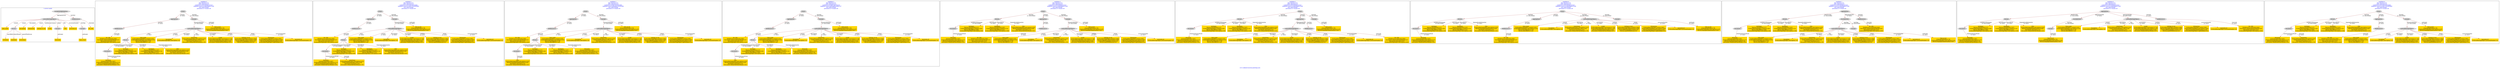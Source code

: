 digraph n0 {
fontcolor="blue"
remincross="true"
label="s25-s-oakland-museum-paintings.json"
subgraph cluster_0 {
label="1-correct model"
n2[style="filled",color="white",fillcolor="lightgray",label="CulturalHeritageObject1"];
n3[shape="plaintext",style="filled",fillcolor="gold",label="Date_made"];
n4[style="filled",color="white",fillcolor="lightgray",label="Person1"];
n5[shape="plaintext",style="filled",fillcolor="gold",label="Inscription"];
n6[shape="plaintext",style="filled",fillcolor="gold",label="Dimensions"];
n7[shape="plaintext",style="filled",fillcolor="gold",label="Subtype_of_Art"];
n8[shape="plaintext",style="filled",fillcolor="gold",label="Credit"];
n9[style="filled",color="white",fillcolor="lightgray",label="Concept1"];
n10[shape="plaintext",style="filled",fillcolor="gold",label="Title"];
n11[shape="plaintext",style="filled",fillcolor="gold",label="Accession_id"];
n12[style="filled",color="white",fillcolor="lightgray",label="Concept2"];
n13[shape="plaintext",style="filled",fillcolor="gold",label="birthDate"];
n14[shape="plaintext",style="filled",fillcolor="gold",label="deathDate"];
n15[shape="plaintext",style="filled",fillcolor="gold",label="ArtistName"];
n16[style="filled",color="white",fillcolor="lightgray",label="EuropeanaAggregation1"];
n17[style="filled",color="white",fillcolor="lightgray",label="WebResource2"];
n18[shape="plaintext",style="filled",fillcolor="gold",label="Pic_URL"];
n19[shape="plaintext",style="filled",fillcolor="gold",label="Keywords"];
n20[shape="plaintext",style="filled",fillcolor="gold",label="Type_of_Art"];
}
subgraph cluster_1 {
label="candidate 0\nlink coherence:0.0\nnode coherence:0.0\nconfidence:0.6332383982323447\nmapping score:0.3136435686415508\ncost:1900.030006\n-precision:0.37-recall:0.39"
n22[style="filled",color="white",fillcolor="lightgray",label="CulturalHeritageObject1"];
n23[style="filled",color="white",fillcolor="lightgray",label="Person1"];
n24[style="filled",color="white",fillcolor="lightgray",label="Document1"];
n25[style="filled",color="white",fillcolor="lightgray",label="Aggregation1"];
n26[style="filled",color="white",fillcolor="lightgray",label="WebResource1"];
n27[style="filled",color="white",fillcolor="lightgray",label="Proxy1"];
n28[style="filled",color="white",fillcolor="lightgray",label="Concept1"];
n29[shape="plaintext",style="filled",fillcolor="gold",label="Date_made\n[CulturalHeritageObject,created,0.425]\n[CulturalHeritageObject,description,0.253]\n[Person,dateOfDeath,0.178]\n[Person,dateOfBirth,0.144]"];
n30[shape="plaintext",style="filled",fillcolor="gold",label="Inscription\n[CulturalHeritageObject,description,1.0]"];
n31[shape="plaintext",style="filled",fillcolor="gold",label="Keywords\n[Concept,prefLabel,0.467]\n[CulturalHeritageObject,description,0.271]\n[Person,biographicalInformation,0.16]\n[Document,columnSubClassOfLink,0.102]"];
n32[shape="plaintext",style="filled",fillcolor="gold",label="birthDate\n[Person,dateOfDeath,0.57]\n[CulturalHeritageObject,created,0.285]\n[Person,dateOfBirth,0.085]\n[CulturalHeritageObject,description,0.06]"];
n33[shape="plaintext",style="filled",fillcolor="gold",label="Type_of_Art\n[Concept,prefLabel,0.79]\n[CulturalHeritageObject,description,0.123]\n[Person,biographicalInformation,0.087]"];
n34[shape="plaintext",style="filled",fillcolor="gold",label="Pic_URL\n[WebResource,classLink,0.964]\n[Document,columnSubClassOfLink,0.02]\n[Document,classLink,0.012]\n[CulturalHeritageObject,description,0.003]"];
n35[shape="plaintext",style="filled",fillcolor="gold",label="deathDate\n[Person,dateOfDeath,0.297]\n[CulturalHeritageObject,created,0.274]\n[Person,dateOfBirth,0.221]\n[CulturalHeritageObject,description,0.208]"];
n36[shape="plaintext",style="filled",fillcolor="gold",label="ArtistName\n[CulturalHeritageObject,description,0.422]\n[CulturalHeritageObject,title,0.216]\n[Document,classLink,0.187]\n[Document,columnSubClassOfLink,0.176]"];
n37[shape="plaintext",style="filled",fillcolor="gold",label="Credit\n[CulturalHeritageObject,provenance,0.726]\n[CulturalHeritageObject,description,0.203]\n[Person,biographicalInformation,0.044]\n[Document,columnSubClassOfLink,0.027]"];
n38[shape="plaintext",style="filled",fillcolor="gold",label="Subtype_of_Art\n[CulturalHeritageObject,medium,0.993]\n[Person,biographicalInformation,0.006]\n[CulturalHeritageObject,extent,0.0]\n[Person,nameOfThePerson,0.0]"];
n39[shape="plaintext",style="filled",fillcolor="gold",label="Dimensions\n[CulturalHeritageObject,extent,0.891]\n[CulturalHeritageObject,description,0.083]\n[Person,biographicalInformation,0.016]\n[CulturalHeritageObject,rightsHolder,0.01]"];
n40[shape="plaintext",style="filled",fillcolor="gold",label="Title\n[CulturalHeritageObject,description,0.452]\n[Person,biographicalInformation,0.334]\n[Document,classLink,0.112]\n[Document,columnSubClassOfLink,0.102]"];
n41[shape="plaintext",style="filled",fillcolor="gold",label="Accession_id\n[CulturalHeritageObject,accessionNumber,1.0]"];
}
subgraph cluster_2 {
label="candidate 1\nlink coherence:0.0\nnode coherence:0.0\nconfidence:0.6310295208163983\nmapping score:0.31290727616956865\ncost:1900.030006\n-precision:0.37-recall:0.39"
n43[style="filled",color="white",fillcolor="lightgray",label="CulturalHeritageObject1"];
n44[style="filled",color="white",fillcolor="lightgray",label="Person1"];
n45[style="filled",color="white",fillcolor="lightgray",label="Document1"];
n46[style="filled",color="white",fillcolor="lightgray",label="Aggregation1"];
n47[style="filled",color="white",fillcolor="lightgray",label="WebResource1"];
n48[style="filled",color="white",fillcolor="lightgray",label="Proxy1"];
n49[style="filled",color="white",fillcolor="lightgray",label="Concept1"];
n50[shape="plaintext",style="filled",fillcolor="gold",label="Date_made\n[CulturalHeritageObject,created,0.425]\n[CulturalHeritageObject,description,0.253]\n[Person,dateOfDeath,0.178]\n[Person,dateOfBirth,0.144]"];
n51[shape="plaintext",style="filled",fillcolor="gold",label="Inscription\n[CulturalHeritageObject,description,1.0]"];
n52[shape="plaintext",style="filled",fillcolor="gold",label="Keywords\n[Concept,prefLabel,0.467]\n[CulturalHeritageObject,description,0.271]\n[Person,biographicalInformation,0.16]\n[Document,columnSubClassOfLink,0.102]"];
n53[shape="plaintext",style="filled",fillcolor="gold",label="birthDate\n[Person,dateOfDeath,0.57]\n[CulturalHeritageObject,created,0.285]\n[Person,dateOfBirth,0.085]\n[CulturalHeritageObject,description,0.06]"];
n54[shape="plaintext",style="filled",fillcolor="gold",label="Type_of_Art\n[Concept,prefLabel,0.79]\n[CulturalHeritageObject,description,0.123]\n[Person,biographicalInformation,0.087]"];
n55[shape="plaintext",style="filled",fillcolor="gold",label="Pic_URL\n[WebResource,classLink,0.964]\n[Document,columnSubClassOfLink,0.02]\n[Document,classLink,0.012]\n[CulturalHeritageObject,description,0.003]"];
n56[shape="plaintext",style="filled",fillcolor="gold",label="ArtistName\n[CulturalHeritageObject,description,0.422]\n[CulturalHeritageObject,title,0.216]\n[Document,classLink,0.187]\n[Document,columnSubClassOfLink,0.176]"];
n57[shape="plaintext",style="filled",fillcolor="gold",label="deathDate\n[Person,dateOfDeath,0.297]\n[CulturalHeritageObject,created,0.274]\n[Person,dateOfBirth,0.221]\n[CulturalHeritageObject,description,0.208]"];
n58[shape="plaintext",style="filled",fillcolor="gold",label="Credit\n[CulturalHeritageObject,provenance,0.726]\n[CulturalHeritageObject,description,0.203]\n[Person,biographicalInformation,0.044]\n[Document,columnSubClassOfLink,0.027]"];
n59[shape="plaintext",style="filled",fillcolor="gold",label="Subtype_of_Art\n[CulturalHeritageObject,medium,0.993]\n[Person,biographicalInformation,0.006]\n[CulturalHeritageObject,extent,0.0]\n[Person,nameOfThePerson,0.0]"];
n60[shape="plaintext",style="filled",fillcolor="gold",label="Dimensions\n[CulturalHeritageObject,extent,0.891]\n[CulturalHeritageObject,description,0.083]\n[Person,biographicalInformation,0.016]\n[CulturalHeritageObject,rightsHolder,0.01]"];
n61[shape="plaintext",style="filled",fillcolor="gold",label="Title\n[CulturalHeritageObject,description,0.452]\n[Person,biographicalInformation,0.334]\n[Document,classLink,0.112]\n[Document,columnSubClassOfLink,0.102]"];
n62[shape="plaintext",style="filled",fillcolor="gold",label="Accession_id\n[CulturalHeritageObject,accessionNumber,1.0]"];
}
subgraph cluster_3 {
label="candidate 2\nlink coherence:0.0\nnode coherence:0.0\nconfidence:0.6206229283929962\nmapping score:0.30943841202843464\ncost:1900.030006\n-precision:0.37-recall:0.39"
n64[style="filled",color="white",fillcolor="lightgray",label="CulturalHeritageObject1"];
n65[style="filled",color="white",fillcolor="lightgray",label="Person1"];
n66[style="filled",color="white",fillcolor="lightgray",label="Document1"];
n67[style="filled",color="white",fillcolor="lightgray",label="Aggregation1"];
n68[style="filled",color="white",fillcolor="lightgray",label="WebResource1"];
n69[style="filled",color="white",fillcolor="lightgray",label="Proxy1"];
n70[style="filled",color="white",fillcolor="lightgray",label="Concept1"];
n71[shape="plaintext",style="filled",fillcolor="gold",label="Date_made\n[CulturalHeritageObject,created,0.425]\n[CulturalHeritageObject,description,0.253]\n[Person,dateOfDeath,0.178]\n[Person,dateOfBirth,0.144]"];
n72[shape="plaintext",style="filled",fillcolor="gold",label="Inscription\n[CulturalHeritageObject,description,1.0]"];
n73[shape="plaintext",style="filled",fillcolor="gold",label="birthDate\n[Person,dateOfDeath,0.57]\n[CulturalHeritageObject,created,0.285]\n[Person,dateOfBirth,0.085]\n[CulturalHeritageObject,description,0.06]"];
n74[shape="plaintext",style="filled",fillcolor="gold",label="Type_of_Art\n[Concept,prefLabel,0.79]\n[CulturalHeritageObject,description,0.123]\n[Person,biographicalInformation,0.087]"];
n75[shape="plaintext",style="filled",fillcolor="gold",label="Pic_URL\n[WebResource,classLink,0.964]\n[Document,columnSubClassOfLink,0.02]\n[Document,classLink,0.012]\n[CulturalHeritageObject,description,0.003]"];
n76[shape="plaintext",style="filled",fillcolor="gold",label="Title\n[CulturalHeritageObject,description,0.452]\n[Person,biographicalInformation,0.334]\n[Document,classLink,0.112]\n[Document,columnSubClassOfLink,0.102]"];
n77[shape="plaintext",style="filled",fillcolor="gold",label="deathDate\n[Person,dateOfDeath,0.297]\n[CulturalHeritageObject,created,0.274]\n[Person,dateOfBirth,0.221]\n[CulturalHeritageObject,description,0.208]"];
n78[shape="plaintext",style="filled",fillcolor="gold",label="ArtistName\n[CulturalHeritageObject,description,0.422]\n[CulturalHeritageObject,title,0.216]\n[Document,classLink,0.187]\n[Document,columnSubClassOfLink,0.176]"];
n79[shape="plaintext",style="filled",fillcolor="gold",label="Credit\n[CulturalHeritageObject,provenance,0.726]\n[CulturalHeritageObject,description,0.203]\n[Person,biographicalInformation,0.044]\n[Document,columnSubClassOfLink,0.027]"];
n80[shape="plaintext",style="filled",fillcolor="gold",label="Subtype_of_Art\n[CulturalHeritageObject,medium,0.993]\n[Person,biographicalInformation,0.006]\n[CulturalHeritageObject,extent,0.0]\n[Person,nameOfThePerson,0.0]"];
n81[shape="plaintext",style="filled",fillcolor="gold",label="Dimensions\n[CulturalHeritageObject,extent,0.891]\n[CulturalHeritageObject,description,0.083]\n[Person,biographicalInformation,0.016]\n[CulturalHeritageObject,rightsHolder,0.01]"];
n82[shape="plaintext",style="filled",fillcolor="gold",label="Keywords\n[Concept,prefLabel,0.467]\n[CulturalHeritageObject,description,0.271]\n[Person,biographicalInformation,0.16]\n[Document,columnSubClassOfLink,0.102]"];
n83[shape="plaintext",style="filled",fillcolor="gold",label="Accession_id\n[CulturalHeritageObject,accessionNumber,1.0]"];
}
subgraph cluster_4 {
label="candidate 3\nlink coherence:0.0\nnode coherence:0.0\nconfidence:0.619867469708139\nmapping score:0.30918659246681557\ncost:1900.030006\n-precision:0.37-recall:0.39"
n85[style="filled",color="white",fillcolor="lightgray",label="CulturalHeritageObject1"];
n86[style="filled",color="white",fillcolor="lightgray",label="Person1"];
n87[style="filled",color="white",fillcolor="lightgray",label="Document1"];
n88[style="filled",color="white",fillcolor="lightgray",label="Aggregation1"];
n89[style="filled",color="white",fillcolor="lightgray",label="WebResource1"];
n90[style="filled",color="white",fillcolor="lightgray",label="Proxy1"];
n91[style="filled",color="white",fillcolor="lightgray",label="Concept1"];
n92[shape="plaintext",style="filled",fillcolor="gold",label="Date_made\n[CulturalHeritageObject,created,0.425]\n[CulturalHeritageObject,description,0.253]\n[Person,dateOfDeath,0.178]\n[Person,dateOfBirth,0.144]"];
n93[shape="plaintext",style="filled",fillcolor="gold",label="Inscription\n[CulturalHeritageObject,description,1.0]"];
n94[shape="plaintext",style="filled",fillcolor="gold",label="Title\n[CulturalHeritageObject,description,0.452]\n[Person,biographicalInformation,0.334]\n[Document,classLink,0.112]\n[Document,columnSubClassOfLink,0.102]"];
n95[shape="plaintext",style="filled",fillcolor="gold",label="birthDate\n[Person,dateOfDeath,0.57]\n[CulturalHeritageObject,created,0.285]\n[Person,dateOfBirth,0.085]\n[CulturalHeritageObject,description,0.06]"];
n96[shape="plaintext",style="filled",fillcolor="gold",label="Type_of_Art\n[Concept,prefLabel,0.79]\n[CulturalHeritageObject,description,0.123]\n[Person,biographicalInformation,0.087]"];
n97[shape="plaintext",style="filled",fillcolor="gold",label="Pic_URL\n[WebResource,classLink,0.964]\n[Document,columnSubClassOfLink,0.02]\n[Document,classLink,0.012]\n[CulturalHeritageObject,description,0.003]"];
n98[shape="plaintext",style="filled",fillcolor="gold",label="deathDate\n[Person,dateOfDeath,0.297]\n[CulturalHeritageObject,created,0.274]\n[Person,dateOfBirth,0.221]\n[CulturalHeritageObject,description,0.208]"];
n99[shape="plaintext",style="filled",fillcolor="gold",label="ArtistName\n[CulturalHeritageObject,description,0.422]\n[CulturalHeritageObject,title,0.216]\n[Document,classLink,0.187]\n[Document,columnSubClassOfLink,0.176]"];
n100[shape="plaintext",style="filled",fillcolor="gold",label="Credit\n[CulturalHeritageObject,provenance,0.726]\n[CulturalHeritageObject,description,0.203]\n[Person,biographicalInformation,0.044]\n[Document,columnSubClassOfLink,0.027]"];
n101[shape="plaintext",style="filled",fillcolor="gold",label="Subtype_of_Art\n[CulturalHeritageObject,medium,0.993]\n[Person,biographicalInformation,0.006]\n[CulturalHeritageObject,extent,0.0]\n[Person,nameOfThePerson,0.0]"];
n102[shape="plaintext",style="filled",fillcolor="gold",label="Dimensions\n[CulturalHeritageObject,extent,0.891]\n[CulturalHeritageObject,description,0.083]\n[Person,biographicalInformation,0.016]\n[CulturalHeritageObject,rightsHolder,0.01]"];
n103[shape="plaintext",style="filled",fillcolor="gold",label="Keywords\n[Concept,prefLabel,0.467]\n[CulturalHeritageObject,description,0.271]\n[Person,biographicalInformation,0.16]\n[Document,columnSubClassOfLink,0.102]"];
n104[shape="plaintext",style="filled",fillcolor="gold",label="Accession_id\n[CulturalHeritageObject,accessionNumber,1.0]"];
}
subgraph cluster_5 {
label="candidate 4\nlink coherence:0.0\nnode coherence:0.0\nconfidence:0.6332383982323447\nmapping score:0.3136435686415508\ncost:1900.040009\n-precision:0.37-recall:0.39"
n106[style="filled",color="white",fillcolor="lightgray",label="Person1"];
n107[style="filled",color="white",fillcolor="lightgray",label="Document1"];
n108[style="filled",color="white",fillcolor="lightgray",label="Aggregation1"];
n109[style="filled",color="white",fillcolor="lightgray",label="WebResource1"];
n110[style="filled",color="white",fillcolor="lightgray",label="Proxy1"];
n111[style="filled",color="white",fillcolor="lightgray",label="Concept1"];
n112[style="filled",color="white",fillcolor="lightgray",label="CulturalHeritageObject1"];
n113[shape="plaintext",style="filled",fillcolor="gold",label="Date_made\n[CulturalHeritageObject,created,0.425]\n[CulturalHeritageObject,description,0.253]\n[Person,dateOfDeath,0.178]\n[Person,dateOfBirth,0.144]"];
n114[shape="plaintext",style="filled",fillcolor="gold",label="Inscription\n[CulturalHeritageObject,description,1.0]"];
n115[shape="plaintext",style="filled",fillcolor="gold",label="Keywords\n[Concept,prefLabel,0.467]\n[CulturalHeritageObject,description,0.271]\n[Person,biographicalInformation,0.16]\n[Document,columnSubClassOfLink,0.102]"];
n116[shape="plaintext",style="filled",fillcolor="gold",label="birthDate\n[Person,dateOfDeath,0.57]\n[CulturalHeritageObject,created,0.285]\n[Person,dateOfBirth,0.085]\n[CulturalHeritageObject,description,0.06]"];
n117[shape="plaintext",style="filled",fillcolor="gold",label="Type_of_Art\n[Concept,prefLabel,0.79]\n[CulturalHeritageObject,description,0.123]\n[Person,biographicalInformation,0.087]"];
n118[shape="plaintext",style="filled",fillcolor="gold",label="Pic_URL\n[WebResource,classLink,0.964]\n[Document,columnSubClassOfLink,0.02]\n[Document,classLink,0.012]\n[CulturalHeritageObject,description,0.003]"];
n119[shape="plaintext",style="filled",fillcolor="gold",label="deathDate\n[Person,dateOfDeath,0.297]\n[CulturalHeritageObject,created,0.274]\n[Person,dateOfBirth,0.221]\n[CulturalHeritageObject,description,0.208]"];
n120[shape="plaintext",style="filled",fillcolor="gold",label="ArtistName\n[CulturalHeritageObject,description,0.422]\n[CulturalHeritageObject,title,0.216]\n[Document,classLink,0.187]\n[Document,columnSubClassOfLink,0.176]"];
n121[shape="plaintext",style="filled",fillcolor="gold",label="Credit\n[CulturalHeritageObject,provenance,0.726]\n[CulturalHeritageObject,description,0.203]\n[Person,biographicalInformation,0.044]\n[Document,columnSubClassOfLink,0.027]"];
n122[shape="plaintext",style="filled",fillcolor="gold",label="Subtype_of_Art\n[CulturalHeritageObject,medium,0.993]\n[Person,biographicalInformation,0.006]\n[CulturalHeritageObject,extent,0.0]\n[Person,nameOfThePerson,0.0]"];
n123[shape="plaintext",style="filled",fillcolor="gold",label="Dimensions\n[CulturalHeritageObject,extent,0.891]\n[CulturalHeritageObject,description,0.083]\n[Person,biographicalInformation,0.016]\n[CulturalHeritageObject,rightsHolder,0.01]"];
n124[shape="plaintext",style="filled",fillcolor="gold",label="Title\n[CulturalHeritageObject,description,0.452]\n[Person,biographicalInformation,0.334]\n[Document,classLink,0.112]\n[Document,columnSubClassOfLink,0.102]"];
n125[shape="plaintext",style="filled",fillcolor="gold",label="Accession_id\n[CulturalHeritageObject,accessionNumber,1.0]"];
}
subgraph cluster_6 {
label="candidate 5\nlink coherence:0.0\nnode coherence:0.0\nconfidence:0.6332383982323447\nmapping score:0.3136435686415508\ncost:1900.040009\n-precision:0.37-recall:0.39"
n127[style="filled",color="white",fillcolor="lightgray",label="Person1"];
n128[style="filled",color="white",fillcolor="lightgray",label="Document1"];
n129[style="filled",color="white",fillcolor="lightgray",label="Aggregation1"];
n130[style="filled",color="white",fillcolor="lightgray",label="CulturalHeritageObject1"];
n131[style="filled",color="white",fillcolor="lightgray",label="WebResource1"];
n132[style="filled",color="white",fillcolor="lightgray",label="Proxy1"];
n133[style="filled",color="white",fillcolor="lightgray",label="Concept1"];
n134[shape="plaintext",style="filled",fillcolor="gold",label="Date_made\n[CulturalHeritageObject,created,0.425]\n[CulturalHeritageObject,description,0.253]\n[Person,dateOfDeath,0.178]\n[Person,dateOfBirth,0.144]"];
n135[shape="plaintext",style="filled",fillcolor="gold",label="Inscription\n[CulturalHeritageObject,description,1.0]"];
n136[shape="plaintext",style="filled",fillcolor="gold",label="Keywords\n[Concept,prefLabel,0.467]\n[CulturalHeritageObject,description,0.271]\n[Person,biographicalInformation,0.16]\n[Document,columnSubClassOfLink,0.102]"];
n137[shape="plaintext",style="filled",fillcolor="gold",label="birthDate\n[Person,dateOfDeath,0.57]\n[CulturalHeritageObject,created,0.285]\n[Person,dateOfBirth,0.085]\n[CulturalHeritageObject,description,0.06]"];
n138[shape="plaintext",style="filled",fillcolor="gold",label="Type_of_Art\n[Concept,prefLabel,0.79]\n[CulturalHeritageObject,description,0.123]\n[Person,biographicalInformation,0.087]"];
n139[shape="plaintext",style="filled",fillcolor="gold",label="Pic_URL\n[WebResource,classLink,0.964]\n[Document,columnSubClassOfLink,0.02]\n[Document,classLink,0.012]\n[CulturalHeritageObject,description,0.003]"];
n140[shape="plaintext",style="filled",fillcolor="gold",label="deathDate\n[Person,dateOfDeath,0.297]\n[CulturalHeritageObject,created,0.274]\n[Person,dateOfBirth,0.221]\n[CulturalHeritageObject,description,0.208]"];
n141[shape="plaintext",style="filled",fillcolor="gold",label="ArtistName\n[CulturalHeritageObject,description,0.422]\n[CulturalHeritageObject,title,0.216]\n[Document,classLink,0.187]\n[Document,columnSubClassOfLink,0.176]"];
n142[shape="plaintext",style="filled",fillcolor="gold",label="Credit\n[CulturalHeritageObject,provenance,0.726]\n[CulturalHeritageObject,description,0.203]\n[Person,biographicalInformation,0.044]\n[Document,columnSubClassOfLink,0.027]"];
n143[shape="plaintext",style="filled",fillcolor="gold",label="Subtype_of_Art\n[CulturalHeritageObject,medium,0.993]\n[Person,biographicalInformation,0.006]\n[CulturalHeritageObject,extent,0.0]\n[Person,nameOfThePerson,0.0]"];
n144[shape="plaintext",style="filled",fillcolor="gold",label="Dimensions\n[CulturalHeritageObject,extent,0.891]\n[CulturalHeritageObject,description,0.083]\n[Person,biographicalInformation,0.016]\n[CulturalHeritageObject,rightsHolder,0.01]"];
n145[shape="plaintext",style="filled",fillcolor="gold",label="Title\n[CulturalHeritageObject,description,0.452]\n[Person,biographicalInformation,0.334]\n[Document,classLink,0.112]\n[Document,columnSubClassOfLink,0.102]"];
n146[shape="plaintext",style="filled",fillcolor="gold",label="Accession_id\n[CulturalHeritageObject,accessionNumber,1.0]"];
}
subgraph cluster_7 {
label="candidate 6\nlink coherence:0.0\nnode coherence:0.0\nconfidence:0.6332383982323447\nmapping score:0.3136435686415508\ncost:1900.040009\n-precision:0.37-recall:0.39"
n148[style="filled",color="white",fillcolor="lightgray",label="Person1"];
n149[style="filled",color="white",fillcolor="lightgray",label="Document1"];
n150[style="filled",color="white",fillcolor="lightgray",label="Aggregation1"];
n151[style="filled",color="white",fillcolor="lightgray",label="WebResource1"];
n152[style="filled",color="white",fillcolor="lightgray",label="Proxy1"];
n153[style="filled",color="white",fillcolor="lightgray",label="CulturalHeritageObject1"];
n154[style="filled",color="white",fillcolor="lightgray",label="Concept1"];
n155[shape="plaintext",style="filled",fillcolor="gold",label="Date_made\n[CulturalHeritageObject,created,0.425]\n[CulturalHeritageObject,description,0.253]\n[Person,dateOfDeath,0.178]\n[Person,dateOfBirth,0.144]"];
n156[shape="plaintext",style="filled",fillcolor="gold",label="Inscription\n[CulturalHeritageObject,description,1.0]"];
n157[shape="plaintext",style="filled",fillcolor="gold",label="Keywords\n[Concept,prefLabel,0.467]\n[CulturalHeritageObject,description,0.271]\n[Person,biographicalInformation,0.16]\n[Document,columnSubClassOfLink,0.102]"];
n158[shape="plaintext",style="filled",fillcolor="gold",label="birthDate\n[Person,dateOfDeath,0.57]\n[CulturalHeritageObject,created,0.285]\n[Person,dateOfBirth,0.085]\n[CulturalHeritageObject,description,0.06]"];
n159[shape="plaintext",style="filled",fillcolor="gold",label="Type_of_Art\n[Concept,prefLabel,0.79]\n[CulturalHeritageObject,description,0.123]\n[Person,biographicalInformation,0.087]"];
n160[shape="plaintext",style="filled",fillcolor="gold",label="Pic_URL\n[WebResource,classLink,0.964]\n[Document,columnSubClassOfLink,0.02]\n[Document,classLink,0.012]\n[CulturalHeritageObject,description,0.003]"];
n161[shape="plaintext",style="filled",fillcolor="gold",label="deathDate\n[Person,dateOfDeath,0.297]\n[CulturalHeritageObject,created,0.274]\n[Person,dateOfBirth,0.221]\n[CulturalHeritageObject,description,0.208]"];
n162[shape="plaintext",style="filled",fillcolor="gold",label="ArtistName\n[CulturalHeritageObject,description,0.422]\n[CulturalHeritageObject,title,0.216]\n[Document,classLink,0.187]\n[Document,columnSubClassOfLink,0.176]"];
n163[shape="plaintext",style="filled",fillcolor="gold",label="Credit\n[CulturalHeritageObject,provenance,0.726]\n[CulturalHeritageObject,description,0.203]\n[Person,biographicalInformation,0.044]\n[Document,columnSubClassOfLink,0.027]"];
n164[shape="plaintext",style="filled",fillcolor="gold",label="Subtype_of_Art\n[CulturalHeritageObject,medium,0.993]\n[Person,biographicalInformation,0.006]\n[CulturalHeritageObject,extent,0.0]\n[Person,nameOfThePerson,0.0]"];
n165[shape="plaintext",style="filled",fillcolor="gold",label="Dimensions\n[CulturalHeritageObject,extent,0.891]\n[CulturalHeritageObject,description,0.083]\n[Person,biographicalInformation,0.016]\n[CulturalHeritageObject,rightsHolder,0.01]"];
n166[shape="plaintext",style="filled",fillcolor="gold",label="Title\n[CulturalHeritageObject,description,0.452]\n[Person,biographicalInformation,0.334]\n[Document,classLink,0.112]\n[Document,columnSubClassOfLink,0.102]"];
n167[shape="plaintext",style="filled",fillcolor="gold",label="Accession_id\n[CulturalHeritageObject,accessionNumber,1.0]"];
}
subgraph cluster_8 {
label="candidate 7\nlink coherence:0.0\nnode coherence:0.0\nconfidence:0.6332383982323447\nmapping score:0.3136435686415508\ncost:1900.040009\n-precision:0.37-recall:0.39"
n169[style="filled",color="white",fillcolor="lightgray",label="Person1"];
n170[style="filled",color="white",fillcolor="lightgray",label="Document1"];
n171[style="filled",color="white",fillcolor="lightgray",label="ProvidedCHO1"];
n172[style="filled",color="white",fillcolor="lightgray",label="CulturalHeritageObject1"];
n173[style="filled",color="white",fillcolor="lightgray",label="Concept1"];
n174[style="filled",color="white",fillcolor="lightgray",label="Aggregation1"];
n175[style="filled",color="white",fillcolor="lightgray",label="WebResource1"];
n176[shape="plaintext",style="filled",fillcolor="gold",label="Date_made\n[CulturalHeritageObject,created,0.425]\n[CulturalHeritageObject,description,0.253]\n[Person,dateOfDeath,0.178]\n[Person,dateOfBirth,0.144]"];
n177[shape="plaintext",style="filled",fillcolor="gold",label="Inscription\n[CulturalHeritageObject,description,1.0]"];
n178[shape="plaintext",style="filled",fillcolor="gold",label="Keywords\n[Concept,prefLabel,0.467]\n[CulturalHeritageObject,description,0.271]\n[Person,biographicalInformation,0.16]\n[Document,columnSubClassOfLink,0.102]"];
n179[shape="plaintext",style="filled",fillcolor="gold",label="birthDate\n[Person,dateOfDeath,0.57]\n[CulturalHeritageObject,created,0.285]\n[Person,dateOfBirth,0.085]\n[CulturalHeritageObject,description,0.06]"];
n180[shape="plaintext",style="filled",fillcolor="gold",label="Type_of_Art\n[Concept,prefLabel,0.79]\n[CulturalHeritageObject,description,0.123]\n[Person,biographicalInformation,0.087]"];
n181[shape="plaintext",style="filled",fillcolor="gold",label="Pic_URL\n[WebResource,classLink,0.964]\n[Document,columnSubClassOfLink,0.02]\n[Document,classLink,0.012]\n[CulturalHeritageObject,description,0.003]"];
n182[shape="plaintext",style="filled",fillcolor="gold",label="deathDate\n[Person,dateOfDeath,0.297]\n[CulturalHeritageObject,created,0.274]\n[Person,dateOfBirth,0.221]\n[CulturalHeritageObject,description,0.208]"];
n183[shape="plaintext",style="filled",fillcolor="gold",label="ArtistName\n[CulturalHeritageObject,description,0.422]\n[CulturalHeritageObject,title,0.216]\n[Document,classLink,0.187]\n[Document,columnSubClassOfLink,0.176]"];
n184[shape="plaintext",style="filled",fillcolor="gold",label="Credit\n[CulturalHeritageObject,provenance,0.726]\n[CulturalHeritageObject,description,0.203]\n[Person,biographicalInformation,0.044]\n[Document,columnSubClassOfLink,0.027]"];
n185[shape="plaintext",style="filled",fillcolor="gold",label="Subtype_of_Art\n[CulturalHeritageObject,medium,0.993]\n[Person,biographicalInformation,0.006]\n[CulturalHeritageObject,extent,0.0]\n[Person,nameOfThePerson,0.0]"];
n186[shape="plaintext",style="filled",fillcolor="gold",label="Dimensions\n[CulturalHeritageObject,extent,0.891]\n[CulturalHeritageObject,description,0.083]\n[Person,biographicalInformation,0.016]\n[CulturalHeritageObject,rightsHolder,0.01]"];
n187[shape="plaintext",style="filled",fillcolor="gold",label="Title\n[CulturalHeritageObject,description,0.452]\n[Person,biographicalInformation,0.334]\n[Document,classLink,0.112]\n[Document,columnSubClassOfLink,0.102]"];
n188[shape="plaintext",style="filled",fillcolor="gold",label="Accession_id\n[CulturalHeritageObject,accessionNumber,1.0]"];
}
subgraph cluster_9 {
label="candidate 8\nlink coherence:0.0\nnode coherence:0.0\nconfidence:0.6332383982323447\nmapping score:0.3136435686415508\ncost:1900.040009\n-precision:0.37-recall:0.39"
n190[style="filled",color="white",fillcolor="lightgray",label="Person1"];
n191[style="filled",color="white",fillcolor="lightgray",label="Document1"];
n192[style="filled",color="white",fillcolor="lightgray",label="ProvidedCHO1"];
n193[style="filled",color="white",fillcolor="lightgray",label="Concept1"];
n194[style="filled",color="white",fillcolor="lightgray",label="Aggregation1"];
n195[style="filled",color="white",fillcolor="lightgray",label="CulturalHeritageObject1"];
n196[style="filled",color="white",fillcolor="lightgray",label="WebResource1"];
n197[shape="plaintext",style="filled",fillcolor="gold",label="Date_made\n[CulturalHeritageObject,created,0.425]\n[CulturalHeritageObject,description,0.253]\n[Person,dateOfDeath,0.178]\n[Person,dateOfBirth,0.144]"];
n198[shape="plaintext",style="filled",fillcolor="gold",label="Inscription\n[CulturalHeritageObject,description,1.0]"];
n199[shape="plaintext",style="filled",fillcolor="gold",label="Keywords\n[Concept,prefLabel,0.467]\n[CulturalHeritageObject,description,0.271]\n[Person,biographicalInformation,0.16]\n[Document,columnSubClassOfLink,0.102]"];
n200[shape="plaintext",style="filled",fillcolor="gold",label="birthDate\n[Person,dateOfDeath,0.57]\n[CulturalHeritageObject,created,0.285]\n[Person,dateOfBirth,0.085]\n[CulturalHeritageObject,description,0.06]"];
n201[shape="plaintext",style="filled",fillcolor="gold",label="Type_of_Art\n[Concept,prefLabel,0.79]\n[CulturalHeritageObject,description,0.123]\n[Person,biographicalInformation,0.087]"];
n202[shape="plaintext",style="filled",fillcolor="gold",label="Pic_URL\n[WebResource,classLink,0.964]\n[Document,columnSubClassOfLink,0.02]\n[Document,classLink,0.012]\n[CulturalHeritageObject,description,0.003]"];
n203[shape="plaintext",style="filled",fillcolor="gold",label="deathDate\n[Person,dateOfDeath,0.297]\n[CulturalHeritageObject,created,0.274]\n[Person,dateOfBirth,0.221]\n[CulturalHeritageObject,description,0.208]"];
n204[shape="plaintext",style="filled",fillcolor="gold",label="ArtistName\n[CulturalHeritageObject,description,0.422]\n[CulturalHeritageObject,title,0.216]\n[Document,classLink,0.187]\n[Document,columnSubClassOfLink,0.176]"];
n205[shape="plaintext",style="filled",fillcolor="gold",label="Credit\n[CulturalHeritageObject,provenance,0.726]\n[CulturalHeritageObject,description,0.203]\n[Person,biographicalInformation,0.044]\n[Document,columnSubClassOfLink,0.027]"];
n206[shape="plaintext",style="filled",fillcolor="gold",label="Subtype_of_Art\n[CulturalHeritageObject,medium,0.993]\n[Person,biographicalInformation,0.006]\n[CulturalHeritageObject,extent,0.0]\n[Person,nameOfThePerson,0.0]"];
n207[shape="plaintext",style="filled",fillcolor="gold",label="Dimensions\n[CulturalHeritageObject,extent,0.891]\n[CulturalHeritageObject,description,0.083]\n[Person,biographicalInformation,0.016]\n[CulturalHeritageObject,rightsHolder,0.01]"];
n208[shape="plaintext",style="filled",fillcolor="gold",label="Title\n[CulturalHeritageObject,description,0.452]\n[Person,biographicalInformation,0.334]\n[Document,classLink,0.112]\n[Document,columnSubClassOfLink,0.102]"];
n209[shape="plaintext",style="filled",fillcolor="gold",label="Accession_id\n[CulturalHeritageObject,accessionNumber,1.0]"];
}
subgraph cluster_10 {
label="candidate 9\nlink coherence:0.0\nnode coherence:0.0\nconfidence:0.6310295208163983\nmapping score:0.31290727616956865\ncost:1900.040009\n-precision:0.37-recall:0.39"
n211[style="filled",color="white",fillcolor="lightgray",label="Person1"];
n212[style="filled",color="white",fillcolor="lightgray",label="Document1"];
n213[style="filled",color="white",fillcolor="lightgray",label="Aggregation1"];
n214[style="filled",color="white",fillcolor="lightgray",label="WebResource1"];
n215[style="filled",color="white",fillcolor="lightgray",label="Proxy1"];
n216[style="filled",color="white",fillcolor="lightgray",label="Concept1"];
n217[style="filled",color="white",fillcolor="lightgray",label="CulturalHeritageObject1"];
n218[shape="plaintext",style="filled",fillcolor="gold",label="Date_made\n[CulturalHeritageObject,created,0.425]\n[CulturalHeritageObject,description,0.253]\n[Person,dateOfDeath,0.178]\n[Person,dateOfBirth,0.144]"];
n219[shape="plaintext",style="filled",fillcolor="gold",label="Inscription\n[CulturalHeritageObject,description,1.0]"];
n220[shape="plaintext",style="filled",fillcolor="gold",label="Keywords\n[Concept,prefLabel,0.467]\n[CulturalHeritageObject,description,0.271]\n[Person,biographicalInformation,0.16]\n[Document,columnSubClassOfLink,0.102]"];
n221[shape="plaintext",style="filled",fillcolor="gold",label="birthDate\n[Person,dateOfDeath,0.57]\n[CulturalHeritageObject,created,0.285]\n[Person,dateOfBirth,0.085]\n[CulturalHeritageObject,description,0.06]"];
n222[shape="plaintext",style="filled",fillcolor="gold",label="Type_of_Art\n[Concept,prefLabel,0.79]\n[CulturalHeritageObject,description,0.123]\n[Person,biographicalInformation,0.087]"];
n223[shape="plaintext",style="filled",fillcolor="gold",label="Pic_URL\n[WebResource,classLink,0.964]\n[Document,columnSubClassOfLink,0.02]\n[Document,classLink,0.012]\n[CulturalHeritageObject,description,0.003]"];
n224[shape="plaintext",style="filled",fillcolor="gold",label="ArtistName\n[CulturalHeritageObject,description,0.422]\n[CulturalHeritageObject,title,0.216]\n[Document,classLink,0.187]\n[Document,columnSubClassOfLink,0.176]"];
n225[shape="plaintext",style="filled",fillcolor="gold",label="deathDate\n[Person,dateOfDeath,0.297]\n[CulturalHeritageObject,created,0.274]\n[Person,dateOfBirth,0.221]\n[CulturalHeritageObject,description,0.208]"];
n226[shape="plaintext",style="filled",fillcolor="gold",label="Credit\n[CulturalHeritageObject,provenance,0.726]\n[CulturalHeritageObject,description,0.203]\n[Person,biographicalInformation,0.044]\n[Document,columnSubClassOfLink,0.027]"];
n227[shape="plaintext",style="filled",fillcolor="gold",label="Subtype_of_Art\n[CulturalHeritageObject,medium,0.993]\n[Person,biographicalInformation,0.006]\n[CulturalHeritageObject,extent,0.0]\n[Person,nameOfThePerson,0.0]"];
n228[shape="plaintext",style="filled",fillcolor="gold",label="Dimensions\n[CulturalHeritageObject,extent,0.891]\n[CulturalHeritageObject,description,0.083]\n[Person,biographicalInformation,0.016]\n[CulturalHeritageObject,rightsHolder,0.01]"];
n229[shape="plaintext",style="filled",fillcolor="gold",label="Title\n[CulturalHeritageObject,description,0.452]\n[Person,biographicalInformation,0.334]\n[Document,classLink,0.112]\n[Document,columnSubClassOfLink,0.102]"];
n230[shape="plaintext",style="filled",fillcolor="gold",label="Accession_id\n[CulturalHeritageObject,accessionNumber,1.0]"];
}
n2 -> n3[color="brown",fontcolor="black",label="created"]
n2 -> n4[color="brown",fontcolor="black",label="creator"]
n2 -> n5[color="brown",fontcolor="black",label="description"]
n2 -> n6[color="brown",fontcolor="black",label="extent"]
n2 -> n7[color="brown",fontcolor="black",label="medium"]
n2 -> n8[color="brown",fontcolor="black",label="provenance"]
n2 -> n9[color="brown",fontcolor="black",label="subject"]
n2 -> n10[color="brown",fontcolor="black",label="title"]
n2 -> n11[color="brown",fontcolor="black",label="accessionNumber"]
n2 -> n12[color="brown",fontcolor="black",label="hasType"]
n4 -> n13[color="brown",fontcolor="black",label="dateOfBirth"]
n4 -> n14[color="brown",fontcolor="black",label="dateOfDeath"]
n4 -> n15[color="brown",fontcolor="black",label="nameOfThePerson"]
n16 -> n2[color="brown",fontcolor="black",label="aggregatedCHO"]
n16 -> n17[color="brown",fontcolor="black",label="hasView"]
n17 -> n18[color="brown",fontcolor="black",label="classLink"]
n9 -> n19[color="brown",fontcolor="black",label="prefLabel"]
n12 -> n20[color="brown",fontcolor="black",label="prefLabel"]
n22 -> n23[color="brown",fontcolor="black",label="sitter\nw=100.0"]
n23 -> n24[color="brown",fontcolor="black",label="workplaceHomepage\nw=100.010002"]
n25 -> n26[color="brown",fontcolor="black",label="hasView\nw=100.0"]
n27 -> n25[color="brown",fontcolor="black",label="proxyIn\nw=100.0"]
n27 -> n28[color="brown",fontcolor="black",label="hasType\nw=100.010002"]
n28 -> n22[color="brown",fontcolor="black",label="semanticRelation\nw=100.010002"]
n22 -> n29[color="brown",fontcolor="black",label="created\nw=100.0"]
n22 -> n30[color="brown",fontcolor="black",label="description\nw=100.0"]
n24 -> n31[color="brown",fontcolor="black",label="columnSubClassOfLink\nw=100.0"]
n23 -> n32[color="brown",fontcolor="black",label="dateOfDeath\nw=100.0"]
n28 -> n33[color="brown",fontcolor="black",label="prefLabel\nw=100.0"]
n26 -> n34[color="brown",fontcolor="black",label="classLink\nw=100.0"]
n23 -> n35[color="brown",fontcolor="black",label="dateOfBirth\nw=100.0"]
n22 -> n36[color="brown",fontcolor="black",label="title\nw=100.0"]
n22 -> n37[color="brown",fontcolor="black",label="provenance\nw=100.0"]
n22 -> n38[color="brown",fontcolor="black",label="medium\nw=100.0"]
n22 -> n39[color="brown",fontcolor="black",label="extent\nw=100.0"]
n23 -> n40[color="brown",fontcolor="black",label="biographicalInformation\nw=100.0"]
n22 -> n41[color="brown",fontcolor="black",label="accessionNumber\nw=100.0"]
n43 -> n44[color="brown",fontcolor="black",label="sitter\nw=100.0"]
n44 -> n45[color="brown",fontcolor="black",label="workplaceHomepage\nw=100.010002"]
n46 -> n47[color="brown",fontcolor="black",label="hasView\nw=100.0"]
n48 -> n46[color="brown",fontcolor="black",label="proxyIn\nw=100.0"]
n48 -> n49[color="brown",fontcolor="black",label="hasType\nw=100.010002"]
n49 -> n43[color="brown",fontcolor="black",label="semanticRelation\nw=100.010002"]
n43 -> n50[color="brown",fontcolor="black",label="created\nw=100.0"]
n43 -> n51[color="brown",fontcolor="black",label="description\nw=100.0"]
n45 -> n52[color="brown",fontcolor="black",label="columnSubClassOfLink\nw=100.0"]
n44 -> n53[color="brown",fontcolor="black",label="dateOfDeath\nw=100.0"]
n49 -> n54[color="brown",fontcolor="black",label="prefLabel\nw=100.0"]
n47 -> n55[color="brown",fontcolor="black",label="classLink\nw=100.0"]
n45 -> n56[color="brown",fontcolor="black",label="classLink\nw=100.0"]
n44 -> n57[color="brown",fontcolor="black",label="dateOfBirth\nw=100.0"]
n43 -> n58[color="brown",fontcolor="black",label="provenance\nw=100.0"]
n43 -> n59[color="brown",fontcolor="black",label="medium\nw=100.0"]
n43 -> n60[color="brown",fontcolor="black",label="extent\nw=100.0"]
n44 -> n61[color="brown",fontcolor="black",label="biographicalInformation\nw=100.0"]
n43 -> n62[color="brown",fontcolor="black",label="accessionNumber\nw=100.0"]
n64 -> n65[color="brown",fontcolor="black",label="sitter\nw=100.0"]
n65 -> n66[color="brown",fontcolor="black",label="workplaceHomepage\nw=100.010002"]
n67 -> n68[color="brown",fontcolor="black",label="hasView\nw=100.0"]
n69 -> n67[color="brown",fontcolor="black",label="proxyIn\nw=100.0"]
n69 -> n70[color="brown",fontcolor="black",label="hasType\nw=100.010002"]
n70 -> n64[color="brown",fontcolor="black",label="semanticRelation\nw=100.010002"]
n64 -> n71[color="brown",fontcolor="black",label="created\nw=100.0"]
n64 -> n72[color="brown",fontcolor="black",label="description\nw=100.0"]
n65 -> n73[color="brown",fontcolor="black",label="dateOfDeath\nw=100.0"]
n70 -> n74[color="brown",fontcolor="black",label="prefLabel\nw=100.0"]
n68 -> n75[color="brown",fontcolor="black",label="classLink\nw=100.0"]
n66 -> n76[color="brown",fontcolor="black",label="classLink\nw=100.0"]
n65 -> n77[color="brown",fontcolor="black",label="dateOfBirth\nw=100.0"]
n64 -> n78[color="brown",fontcolor="black",label="title\nw=100.0"]
n64 -> n79[color="brown",fontcolor="black",label="provenance\nw=100.0"]
n64 -> n80[color="brown",fontcolor="black",label="medium\nw=100.0"]
n64 -> n81[color="brown",fontcolor="black",label="extent\nw=100.0"]
n65 -> n82[color="brown",fontcolor="black",label="biographicalInformation\nw=100.0"]
n64 -> n83[color="brown",fontcolor="black",label="accessionNumber\nw=100.0"]
n85 -> n86[color="brown",fontcolor="black",label="sitter\nw=100.0"]
n86 -> n87[color="brown",fontcolor="black",label="workplaceHomepage\nw=100.010002"]
n88 -> n89[color="brown",fontcolor="black",label="hasView\nw=100.0"]
n90 -> n88[color="brown",fontcolor="black",label="proxyIn\nw=100.0"]
n90 -> n91[color="brown",fontcolor="black",label="hasType\nw=100.010002"]
n91 -> n85[color="brown",fontcolor="black",label="semanticRelation\nw=100.010002"]
n85 -> n92[color="brown",fontcolor="black",label="created\nw=100.0"]
n85 -> n93[color="brown",fontcolor="black",label="description\nw=100.0"]
n87 -> n94[color="brown",fontcolor="black",label="columnSubClassOfLink\nw=100.0"]
n86 -> n95[color="brown",fontcolor="black",label="dateOfDeath\nw=100.0"]
n91 -> n96[color="brown",fontcolor="black",label="prefLabel\nw=100.0"]
n89 -> n97[color="brown",fontcolor="black",label="classLink\nw=100.0"]
n86 -> n98[color="brown",fontcolor="black",label="dateOfBirth\nw=100.0"]
n85 -> n99[color="brown",fontcolor="black",label="title\nw=100.0"]
n85 -> n100[color="brown",fontcolor="black",label="provenance\nw=100.0"]
n85 -> n101[color="brown",fontcolor="black",label="medium\nw=100.0"]
n85 -> n102[color="brown",fontcolor="black",label="extent\nw=100.0"]
n86 -> n103[color="brown",fontcolor="black",label="biographicalInformation\nw=100.0"]
n85 -> n104[color="brown",fontcolor="black",label="accessionNumber\nw=100.0"]
n106 -> n107[color="brown",fontcolor="black",label="workplaceHomepage\nw=100.010002"]
n108 -> n109[color="brown",fontcolor="black",label="hasView\nw=100.0"]
n110 -> n106[color="brown",fontcolor="black",label="hasType\nw=100.010002"]
n110 -> n108[color="brown",fontcolor="black",label="proxyIn\nw=100.0"]
n110 -> n111[color="brown",fontcolor="black",label="hasType\nw=100.010002"]
n111 -> n112[color="brown",fontcolor="black",label="semanticRelation\nw=100.010002"]
n112 -> n113[color="brown",fontcolor="black",label="created\nw=100.0"]
n112 -> n114[color="brown",fontcolor="black",label="description\nw=100.0"]
n107 -> n115[color="brown",fontcolor="black",label="columnSubClassOfLink\nw=100.0"]
n106 -> n116[color="brown",fontcolor="black",label="dateOfDeath\nw=100.0"]
n111 -> n117[color="brown",fontcolor="black",label="prefLabel\nw=100.0"]
n109 -> n118[color="brown",fontcolor="black",label="classLink\nw=100.0"]
n106 -> n119[color="brown",fontcolor="black",label="dateOfBirth\nw=100.0"]
n112 -> n120[color="brown",fontcolor="black",label="title\nw=100.0"]
n112 -> n121[color="brown",fontcolor="black",label="provenance\nw=100.0"]
n112 -> n122[color="brown",fontcolor="black",label="medium\nw=100.0"]
n112 -> n123[color="brown",fontcolor="black",label="extent\nw=100.0"]
n106 -> n124[color="brown",fontcolor="black",label="biographicalInformation\nw=100.0"]
n112 -> n125[color="brown",fontcolor="black",label="accessionNumber\nw=100.0"]
n127 -> n128[color="brown",fontcolor="black",label="workplaceHomepage\nw=100.010002"]
n129 -> n130[color="brown",fontcolor="black",label="aggregatedCHO\nw=100.010002"]
n129 -> n131[color="brown",fontcolor="black",label="hasView\nw=100.0"]
n132 -> n127[color="brown",fontcolor="black",label="hasType\nw=100.010002"]
n132 -> n129[color="brown",fontcolor="black",label="proxyIn\nw=100.0"]
n132 -> n133[color="brown",fontcolor="black",label="hasType\nw=100.010002"]
n130 -> n134[color="brown",fontcolor="black",label="created\nw=100.0"]
n130 -> n135[color="brown",fontcolor="black",label="description\nw=100.0"]
n128 -> n136[color="brown",fontcolor="black",label="columnSubClassOfLink\nw=100.0"]
n127 -> n137[color="brown",fontcolor="black",label="dateOfDeath\nw=100.0"]
n133 -> n138[color="brown",fontcolor="black",label="prefLabel\nw=100.0"]
n131 -> n139[color="brown",fontcolor="black",label="classLink\nw=100.0"]
n127 -> n140[color="brown",fontcolor="black",label="dateOfBirth\nw=100.0"]
n130 -> n141[color="brown",fontcolor="black",label="title\nw=100.0"]
n130 -> n142[color="brown",fontcolor="black",label="provenance\nw=100.0"]
n130 -> n143[color="brown",fontcolor="black",label="medium\nw=100.0"]
n130 -> n144[color="brown",fontcolor="black",label="extent\nw=100.0"]
n127 -> n145[color="brown",fontcolor="black",label="biographicalInformation\nw=100.0"]
n130 -> n146[color="brown",fontcolor="black",label="accessionNumber\nw=100.0"]
n148 -> n149[color="brown",fontcolor="black",label="workplaceHomepage\nw=100.010002"]
n150 -> n151[color="brown",fontcolor="black",label="hasView\nw=100.0"]
n152 -> n153[color="brown",fontcolor="black",label="hasType\nw=100.010002"]
n152 -> n148[color="brown",fontcolor="black",label="hasType\nw=100.010002"]
n152 -> n150[color="brown",fontcolor="black",label="proxyIn\nw=100.0"]
n152 -> n154[color="brown",fontcolor="black",label="hasType\nw=100.010002"]
n153 -> n155[color="brown",fontcolor="black",label="created\nw=100.0"]
n153 -> n156[color="brown",fontcolor="black",label="description\nw=100.0"]
n149 -> n157[color="brown",fontcolor="black",label="columnSubClassOfLink\nw=100.0"]
n148 -> n158[color="brown",fontcolor="black",label="dateOfDeath\nw=100.0"]
n154 -> n159[color="brown",fontcolor="black",label="prefLabel\nw=100.0"]
n151 -> n160[color="brown",fontcolor="black",label="classLink\nw=100.0"]
n148 -> n161[color="brown",fontcolor="black",label="dateOfBirth\nw=100.0"]
n153 -> n162[color="brown",fontcolor="black",label="title\nw=100.0"]
n153 -> n163[color="brown",fontcolor="black",label="provenance\nw=100.0"]
n153 -> n164[color="brown",fontcolor="black",label="medium\nw=100.0"]
n153 -> n165[color="brown",fontcolor="black",label="extent\nw=100.0"]
n148 -> n166[color="brown",fontcolor="black",label="biographicalInformation\nw=100.0"]
n153 -> n167[color="brown",fontcolor="black",label="accessionNumber\nw=100.0"]
n169 -> n170[color="brown",fontcolor="black",label="workplaceHomepage\nw=100.010002"]
n171 -> n172[color="brown",fontcolor="black",label="hasType\nw=100.010002"]
n171 -> n173[color="brown",fontcolor="black",label="hasType\nw=100.010002"]
n174 -> n169[color="brown",fontcolor="black",label="dataProvider\nw=100.010002"]
n174 -> n171[color="brown",fontcolor="black",label="aggregatedCHO\nw=100.0"]
n174 -> n175[color="brown",fontcolor="black",label="hasView\nw=100.0"]
n172 -> n176[color="brown",fontcolor="black",label="created\nw=100.0"]
n172 -> n177[color="brown",fontcolor="black",label="description\nw=100.0"]
n170 -> n178[color="brown",fontcolor="black",label="columnSubClassOfLink\nw=100.0"]
n169 -> n179[color="brown",fontcolor="black",label="dateOfDeath\nw=100.0"]
n173 -> n180[color="brown",fontcolor="black",label="prefLabel\nw=100.0"]
n175 -> n181[color="brown",fontcolor="black",label="classLink\nw=100.0"]
n169 -> n182[color="brown",fontcolor="black",label="dateOfBirth\nw=100.0"]
n172 -> n183[color="brown",fontcolor="black",label="title\nw=100.0"]
n172 -> n184[color="brown",fontcolor="black",label="provenance\nw=100.0"]
n172 -> n185[color="brown",fontcolor="black",label="medium\nw=100.0"]
n172 -> n186[color="brown",fontcolor="black",label="extent\nw=100.0"]
n169 -> n187[color="brown",fontcolor="black",label="biographicalInformation\nw=100.0"]
n172 -> n188[color="brown",fontcolor="black",label="accessionNumber\nw=100.0"]
n190 -> n191[color="brown",fontcolor="black",label="workplaceHomepage\nw=100.010002"]
n192 -> n193[color="brown",fontcolor="black",label="hasType\nw=100.010002"]
n194 -> n195[color="brown",fontcolor="black",label="aggregatedCHO\nw=100.010002"]
n194 -> n190[color="brown",fontcolor="black",label="dataProvider\nw=100.010002"]
n194 -> n192[color="brown",fontcolor="black",label="aggregatedCHO\nw=100.0"]
n194 -> n196[color="brown",fontcolor="black",label="hasView\nw=100.0"]
n195 -> n197[color="brown",fontcolor="black",label="created\nw=100.0"]
n195 -> n198[color="brown",fontcolor="black",label="description\nw=100.0"]
n191 -> n199[color="brown",fontcolor="black",label="columnSubClassOfLink\nw=100.0"]
n190 -> n200[color="brown",fontcolor="black",label="dateOfDeath\nw=100.0"]
n193 -> n201[color="brown",fontcolor="black",label="prefLabel\nw=100.0"]
n196 -> n202[color="brown",fontcolor="black",label="classLink\nw=100.0"]
n190 -> n203[color="brown",fontcolor="black",label="dateOfBirth\nw=100.0"]
n195 -> n204[color="brown",fontcolor="black",label="title\nw=100.0"]
n195 -> n205[color="brown",fontcolor="black",label="provenance\nw=100.0"]
n195 -> n206[color="brown",fontcolor="black",label="medium\nw=100.0"]
n195 -> n207[color="brown",fontcolor="black",label="extent\nw=100.0"]
n190 -> n208[color="brown",fontcolor="black",label="biographicalInformation\nw=100.0"]
n195 -> n209[color="brown",fontcolor="black",label="accessionNumber\nw=100.0"]
n211 -> n212[color="brown",fontcolor="black",label="workplaceHomepage\nw=100.010002"]
n213 -> n214[color="brown",fontcolor="black",label="hasView\nw=100.0"]
n215 -> n211[color="brown",fontcolor="black",label="hasType\nw=100.010002"]
n215 -> n213[color="brown",fontcolor="black",label="proxyIn\nw=100.0"]
n215 -> n216[color="brown",fontcolor="black",label="hasType\nw=100.010002"]
n216 -> n217[color="brown",fontcolor="black",label="semanticRelation\nw=100.010002"]
n217 -> n218[color="brown",fontcolor="black",label="created\nw=100.0"]
n217 -> n219[color="brown",fontcolor="black",label="description\nw=100.0"]
n212 -> n220[color="brown",fontcolor="black",label="columnSubClassOfLink\nw=100.0"]
n211 -> n221[color="brown",fontcolor="black",label="dateOfDeath\nw=100.0"]
n216 -> n222[color="brown",fontcolor="black",label="prefLabel\nw=100.0"]
n214 -> n223[color="brown",fontcolor="black",label="classLink\nw=100.0"]
n212 -> n224[color="brown",fontcolor="black",label="classLink\nw=100.0"]
n211 -> n225[color="brown",fontcolor="black",label="dateOfBirth\nw=100.0"]
n217 -> n226[color="brown",fontcolor="black",label="provenance\nw=100.0"]
n217 -> n227[color="brown",fontcolor="black",label="medium\nw=100.0"]
n217 -> n228[color="brown",fontcolor="black",label="extent\nw=100.0"]
n211 -> n229[color="brown",fontcolor="black",label="biographicalInformation\nw=100.0"]
n217 -> n230[color="brown",fontcolor="black",label="accessionNumber\nw=100.0"]
}
